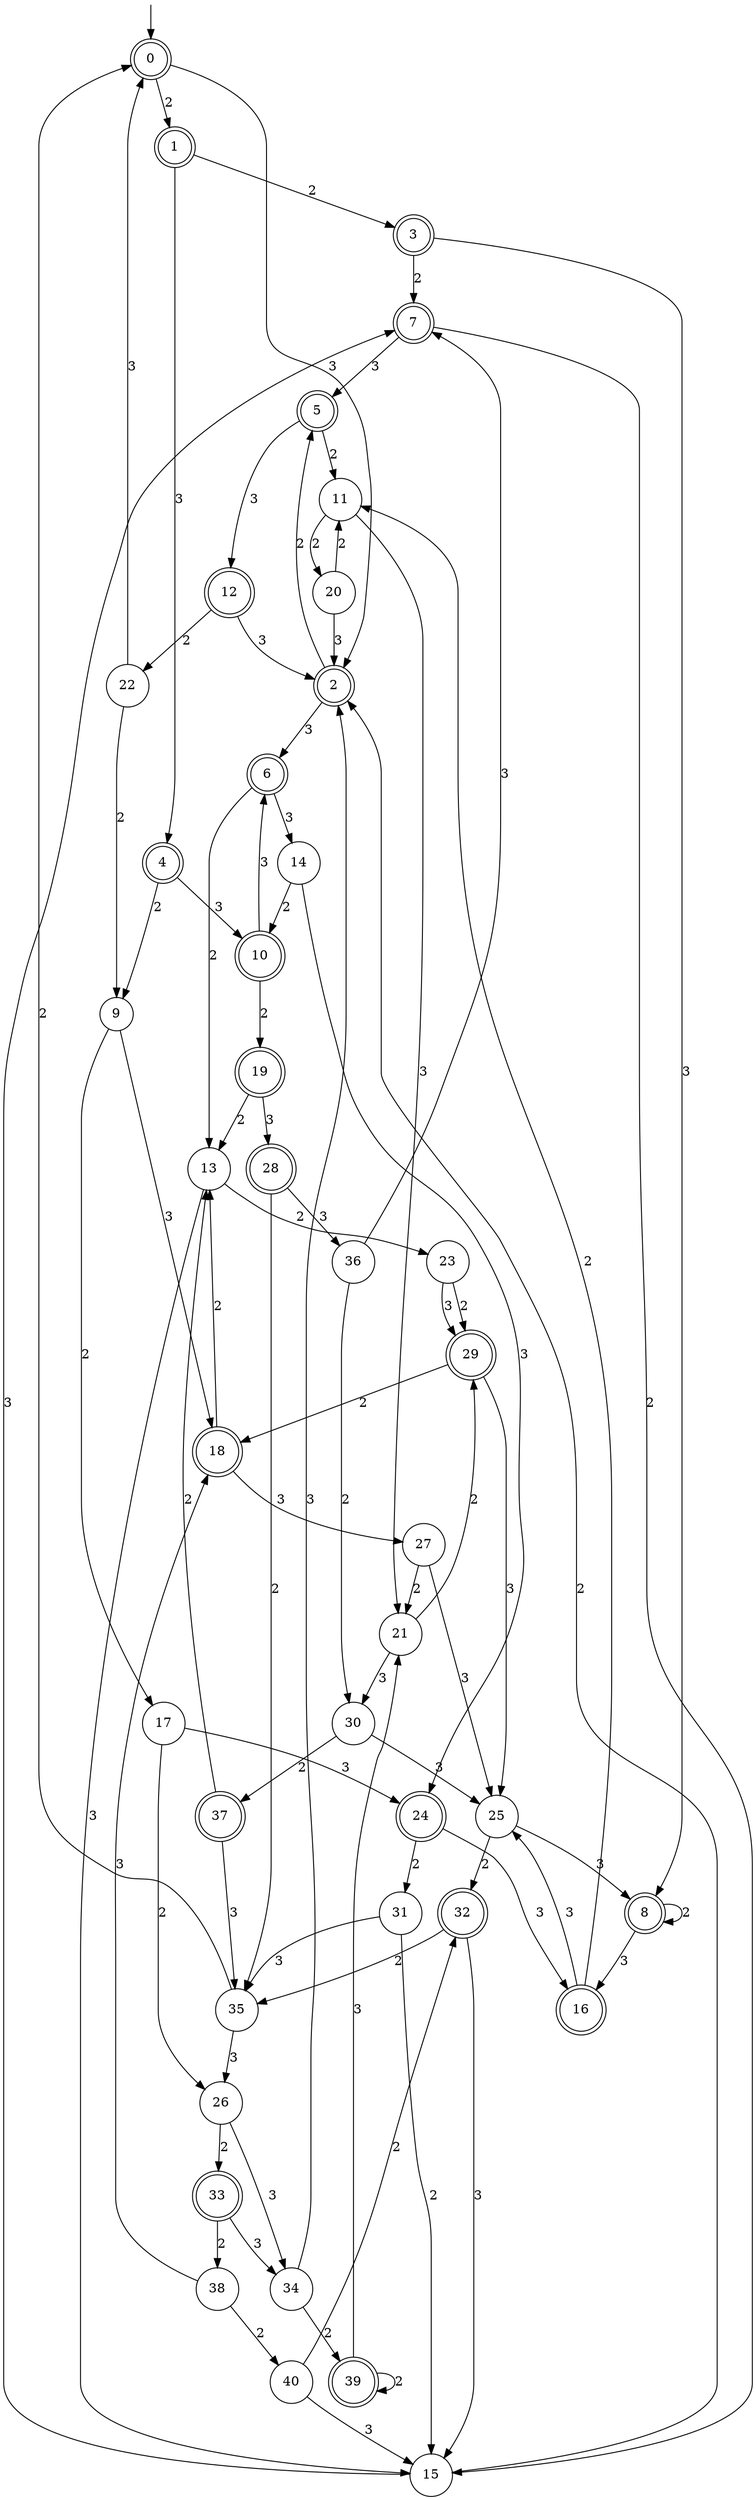 digraph g {

	s0 [shape="doublecircle" label="0"];
	s1 [shape="doublecircle" label="1"];
	s2 [shape="doublecircle" label="2"];
	s3 [shape="doublecircle" label="3"];
	s4 [shape="doublecircle" label="4"];
	s5 [shape="doublecircle" label="5"];
	s6 [shape="doublecircle" label="6"];
	s7 [shape="doublecircle" label="7"];
	s8 [shape="doublecircle" label="8"];
	s9 [shape="circle" label="9"];
	s10 [shape="doublecircle" label="10"];
	s11 [shape="circle" label="11"];
	s12 [shape="doublecircle" label="12"];
	s13 [shape="circle" label="13"];
	s14 [shape="circle" label="14"];
	s15 [shape="circle" label="15"];
	s16 [shape="doublecircle" label="16"];
	s17 [shape="circle" label="17"];
	s18 [shape="doublecircle" label="18"];
	s19 [shape="doublecircle" label="19"];
	s20 [shape="circle" label="20"];
	s21 [shape="circle" label="21"];
	s22 [shape="circle" label="22"];
	s23 [shape="circle" label="23"];
	s24 [shape="doublecircle" label="24"];
	s25 [shape="circle" label="25"];
	s26 [shape="circle" label="26"];
	s27 [shape="circle" label="27"];
	s28 [shape="doublecircle" label="28"];
	s29 [shape="doublecircle" label="29"];
	s30 [shape="circle" label="30"];
	s31 [shape="circle" label="31"];
	s32 [shape="doublecircle" label="32"];
	s33 [shape="doublecircle" label="33"];
	s34 [shape="circle" label="34"];
	s35 [shape="circle" label="35"];
	s36 [shape="circle" label="36"];
	s37 [shape="doublecircle" label="37"];
	s38 [shape="circle" label="38"];
	s39 [shape="doublecircle" label="39"];
	s40 [shape="circle" label="40"];
	s0 -> s1 [label="2"];
	s0 -> s2 [label="3"];
	s1 -> s3 [label="2"];
	s1 -> s4 [label="3"];
	s2 -> s5 [label="2"];
	s2 -> s6 [label="3"];
	s3 -> s7 [label="2"];
	s3 -> s8 [label="3"];
	s4 -> s9 [label="2"];
	s4 -> s10 [label="3"];
	s5 -> s11 [label="2"];
	s5 -> s12 [label="3"];
	s6 -> s13 [label="2"];
	s6 -> s14 [label="3"];
	s7 -> s15 [label="2"];
	s7 -> s5 [label="3"];
	s8 -> s8 [label="2"];
	s8 -> s16 [label="3"];
	s9 -> s17 [label="2"];
	s9 -> s18 [label="3"];
	s10 -> s19 [label="2"];
	s10 -> s6 [label="3"];
	s11 -> s20 [label="2"];
	s11 -> s21 [label="3"];
	s12 -> s22 [label="2"];
	s12 -> s2 [label="3"];
	s13 -> s23 [label="2"];
	s13 -> s15 [label="3"];
	s14 -> s10 [label="2"];
	s14 -> s24 [label="3"];
	s15 -> s2 [label="2"];
	s15 -> s7 [label="3"];
	s16 -> s11 [label="2"];
	s16 -> s25 [label="3"];
	s17 -> s26 [label="2"];
	s17 -> s24 [label="3"];
	s18 -> s13 [label="2"];
	s18 -> s27 [label="3"];
	s19 -> s13 [label="2"];
	s19 -> s28 [label="3"];
	s20 -> s11 [label="2"];
	s20 -> s2 [label="3"];
	s21 -> s29 [label="2"];
	s21 -> s30 [label="3"];
	s22 -> s9 [label="2"];
	s22 -> s0 [label="3"];
	s23 -> s29 [label="2"];
	s23 -> s29 [label="3"];
	s24 -> s31 [label="2"];
	s24 -> s16 [label="3"];
	s25 -> s32 [label="2"];
	s25 -> s8 [label="3"];
	s26 -> s33 [label="2"];
	s26 -> s34 [label="3"];
	s27 -> s21 [label="2"];
	s27 -> s25 [label="3"];
	s28 -> s35 [label="2"];
	s28 -> s36 [label="3"];
	s29 -> s18 [label="2"];
	s29 -> s25 [label="3"];
	s30 -> s37 [label="2"];
	s30 -> s25 [label="3"];
	s31 -> s15 [label="2"];
	s31 -> s35 [label="3"];
	s32 -> s35 [label="2"];
	s32 -> s15 [label="3"];
	s33 -> s38 [label="2"];
	s33 -> s34 [label="3"];
	s34 -> s39 [label="2"];
	s34 -> s2 [label="3"];
	s35 -> s0 [label="2"];
	s35 -> s26 [label="3"];
	s36 -> s30 [label="2"];
	s36 -> s7 [label="3"];
	s37 -> s13 [label="2"];
	s37 -> s35 [label="3"];
	s38 -> s40 [label="2"];
	s38 -> s18 [label="3"];
	s39 -> s39 [label="2"];
	s39 -> s21 [label="3"];
	s40 -> s32 [label="2"];
	s40 -> s15 [label="3"];

__start0 [label="" shape="none" width="0" height="0"];
__start0 -> s0;

}
